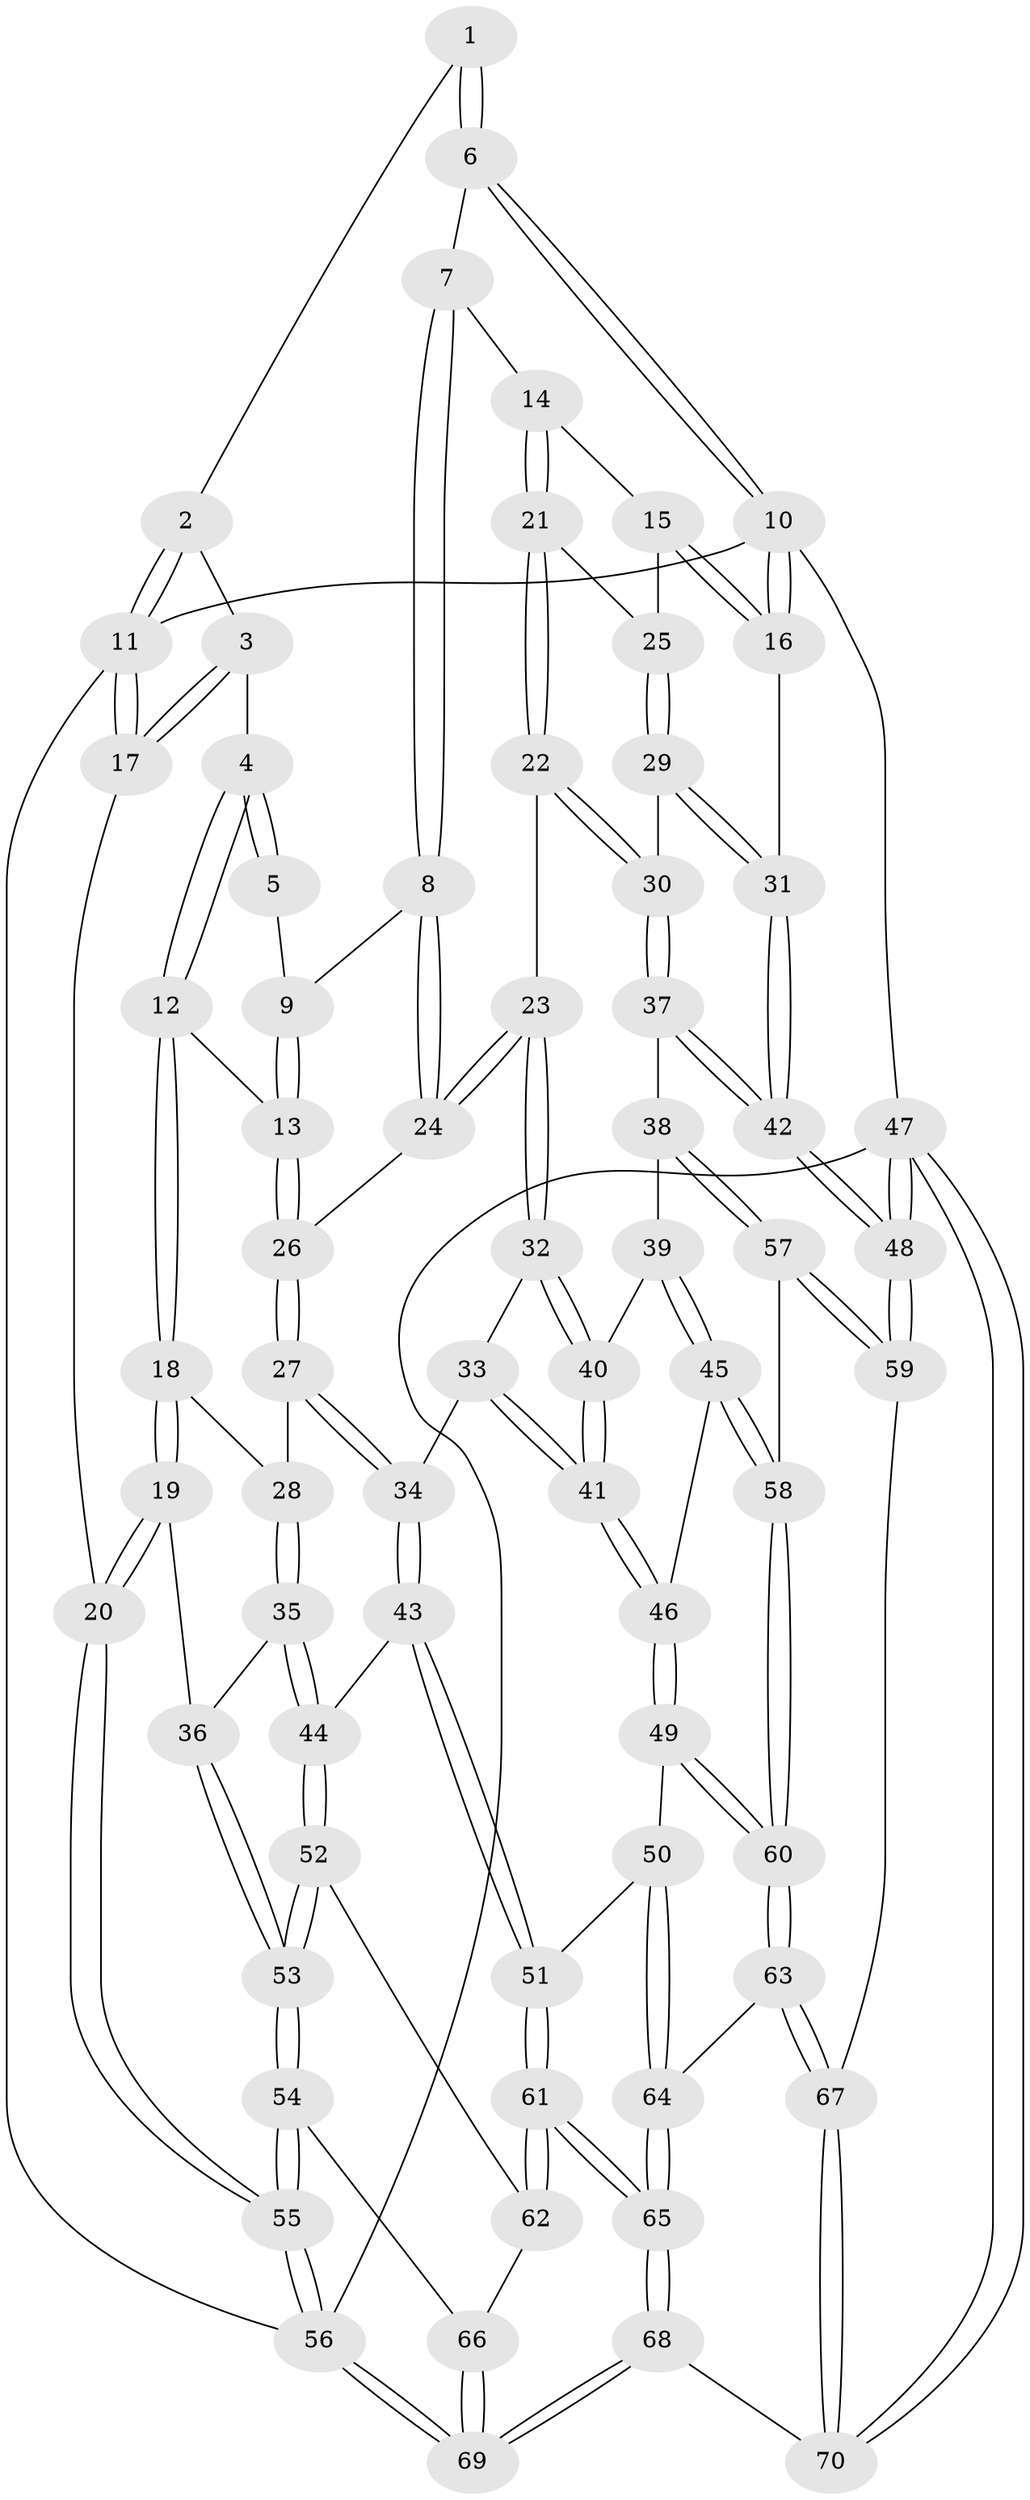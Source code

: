 // Generated by graph-tools (version 1.1) at 2025/51/03/09/25 03:51:00]
// undirected, 70 vertices, 172 edges
graph export_dot {
graph [start="1"]
  node [color=gray90,style=filled];
  1 [pos="+0.5900412568999954+0"];
  2 [pos="+0.26774152706447063+0"];
  3 [pos="+0.23144315573617733+0.12433532401912527"];
  4 [pos="+0.25829379807186814+0.1469534571541467"];
  5 [pos="+0.4425122025017158+0.006647454902543414"];
  6 [pos="+0.6451159813118639+0"];
  7 [pos="+0.6504977260210771+0"];
  8 [pos="+0.5968096078480557+0.17235555117274506"];
  9 [pos="+0.41055291963218826+0.14678165538131918"];
  10 [pos="+1+0"];
  11 [pos="+0+0"];
  12 [pos="+0.2867558214949601+0.2094381491271561"];
  13 [pos="+0.29106226056779494+0.21039033381858763"];
  14 [pos="+0.8647036191781162+0.2093186959386486"];
  15 [pos="+0.9128172939223018+0.2034714924634221"];
  16 [pos="+1+0"];
  17 [pos="+0+0.08906985743461632"];
  18 [pos="+0.2331168363416+0.3124003554006923"];
  19 [pos="+0+0.41263985513819895"];
  20 [pos="+0+0.38498136310727865"];
  21 [pos="+0.8029160733303535+0.30658435363900366"];
  22 [pos="+0.7577256497147049+0.3561292848555424"];
  23 [pos="+0.6314665230207352+0.3508053636319456"];
  24 [pos="+0.5810730993876612+0.2966905684791163"];
  25 [pos="+0.972458255209186+0.3363468961183756"];
  26 [pos="+0.5050864003254477+0.3119452677909473"];
  27 [pos="+0.363573180087565+0.46284095749059057"];
  28 [pos="+0.301275547041359+0.4164230758080122"];
  29 [pos="+1+0.38357287292115644"];
  30 [pos="+0.8677031102704449+0.461620003772493"];
  31 [pos="+1+0.39336850364525894"];
  32 [pos="+0.6215619164094905+0.44664872085865476"];
  33 [pos="+0.4854641970022912+0.5134931195608715"];
  34 [pos="+0.36773990144132773+0.5332135475755151"];
  35 [pos="+0.10307717195873319+0.5237575388419354"];
  36 [pos="+0.062000024032930735+0.5066369359630459"];
  37 [pos="+0.8657643783184709+0.5759846605549315"];
  38 [pos="+0.8347899773723175+0.6020799752342798"];
  39 [pos="+0.7022054384609748+0.5716855744398556"];
  40 [pos="+0.6294392820035528+0.48877305364472334"];
  41 [pos="+0.5532535237320835+0.5999195422022431"];
  42 [pos="+1+0.6843165146349772"];
  43 [pos="+0.33461119615926715+0.6556218363707416"];
  44 [pos="+0.29515293449343105+0.6585504954996481"];
  45 [pos="+0.6386355629863093+0.68111578151094"];
  46 [pos="+0.5408276771093627+0.6280003019104925"];
  47 [pos="+1+1"];
  48 [pos="+1+1"];
  49 [pos="+0.4073217456979488+0.6859406526345655"];
  50 [pos="+0.3987698115828684+0.6863482641671067"];
  51 [pos="+0.35529986223322646+0.6726161197570028"];
  52 [pos="+0.19501721420694004+0.7489658706907566"];
  53 [pos="+0.07199692709018557+0.7802821516148348"];
  54 [pos="+0.021195133165571787+0.8175311118376684"];
  55 [pos="+0+1"];
  56 [pos="+0+1"];
  57 [pos="+0.800714410591532+0.7607004777238364"];
  58 [pos="+0.6674260543836502+0.7680006333575978"];
  59 [pos="+0.8235966991893248+0.788519749737716"];
  60 [pos="+0.6286808457790207+0.8045115419026039"];
  61 [pos="+0.32517768777665185+0.9660179539253383"];
  62 [pos="+0.21246045912296696+0.8375388844446933"];
  63 [pos="+0.6111464659558228+0.8623717105127491"];
  64 [pos="+0.5005940870978778+0.9246869540481791"];
  65 [pos="+0.36208913347585836+1"];
  66 [pos="+0.17872274672423138+0.8839144438245685"];
  67 [pos="+0.7067782740123337+0.9694773945830899"];
  68 [pos="+0.3547089801450463+1"];
  69 [pos="+0.14974080747686935+1"];
  70 [pos="+0.8081247177660297+1"];
  1 -- 2;
  1 -- 6;
  1 -- 6;
  2 -- 3;
  2 -- 11;
  2 -- 11;
  3 -- 4;
  3 -- 17;
  3 -- 17;
  4 -- 5;
  4 -- 5;
  4 -- 12;
  4 -- 12;
  5 -- 9;
  6 -- 7;
  6 -- 10;
  6 -- 10;
  7 -- 8;
  7 -- 8;
  7 -- 14;
  8 -- 9;
  8 -- 24;
  8 -- 24;
  9 -- 13;
  9 -- 13;
  10 -- 11;
  10 -- 16;
  10 -- 16;
  10 -- 47;
  11 -- 17;
  11 -- 17;
  11 -- 56;
  12 -- 13;
  12 -- 18;
  12 -- 18;
  13 -- 26;
  13 -- 26;
  14 -- 15;
  14 -- 21;
  14 -- 21;
  15 -- 16;
  15 -- 16;
  15 -- 25;
  16 -- 31;
  17 -- 20;
  18 -- 19;
  18 -- 19;
  18 -- 28;
  19 -- 20;
  19 -- 20;
  19 -- 36;
  20 -- 55;
  20 -- 55;
  21 -- 22;
  21 -- 22;
  21 -- 25;
  22 -- 23;
  22 -- 30;
  22 -- 30;
  23 -- 24;
  23 -- 24;
  23 -- 32;
  23 -- 32;
  24 -- 26;
  25 -- 29;
  25 -- 29;
  26 -- 27;
  26 -- 27;
  27 -- 28;
  27 -- 34;
  27 -- 34;
  28 -- 35;
  28 -- 35;
  29 -- 30;
  29 -- 31;
  29 -- 31;
  30 -- 37;
  30 -- 37;
  31 -- 42;
  31 -- 42;
  32 -- 33;
  32 -- 40;
  32 -- 40;
  33 -- 34;
  33 -- 41;
  33 -- 41;
  34 -- 43;
  34 -- 43;
  35 -- 36;
  35 -- 44;
  35 -- 44;
  36 -- 53;
  36 -- 53;
  37 -- 38;
  37 -- 42;
  37 -- 42;
  38 -- 39;
  38 -- 57;
  38 -- 57;
  39 -- 40;
  39 -- 45;
  39 -- 45;
  40 -- 41;
  40 -- 41;
  41 -- 46;
  41 -- 46;
  42 -- 48;
  42 -- 48;
  43 -- 44;
  43 -- 51;
  43 -- 51;
  44 -- 52;
  44 -- 52;
  45 -- 46;
  45 -- 58;
  45 -- 58;
  46 -- 49;
  46 -- 49;
  47 -- 48;
  47 -- 48;
  47 -- 70;
  47 -- 70;
  47 -- 56;
  48 -- 59;
  48 -- 59;
  49 -- 50;
  49 -- 60;
  49 -- 60;
  50 -- 51;
  50 -- 64;
  50 -- 64;
  51 -- 61;
  51 -- 61;
  52 -- 53;
  52 -- 53;
  52 -- 62;
  53 -- 54;
  53 -- 54;
  54 -- 55;
  54 -- 55;
  54 -- 66;
  55 -- 56;
  55 -- 56;
  56 -- 69;
  56 -- 69;
  57 -- 58;
  57 -- 59;
  57 -- 59;
  58 -- 60;
  58 -- 60;
  59 -- 67;
  60 -- 63;
  60 -- 63;
  61 -- 62;
  61 -- 62;
  61 -- 65;
  61 -- 65;
  62 -- 66;
  63 -- 64;
  63 -- 67;
  63 -- 67;
  64 -- 65;
  64 -- 65;
  65 -- 68;
  65 -- 68;
  66 -- 69;
  66 -- 69;
  67 -- 70;
  67 -- 70;
  68 -- 69;
  68 -- 69;
  68 -- 70;
}
